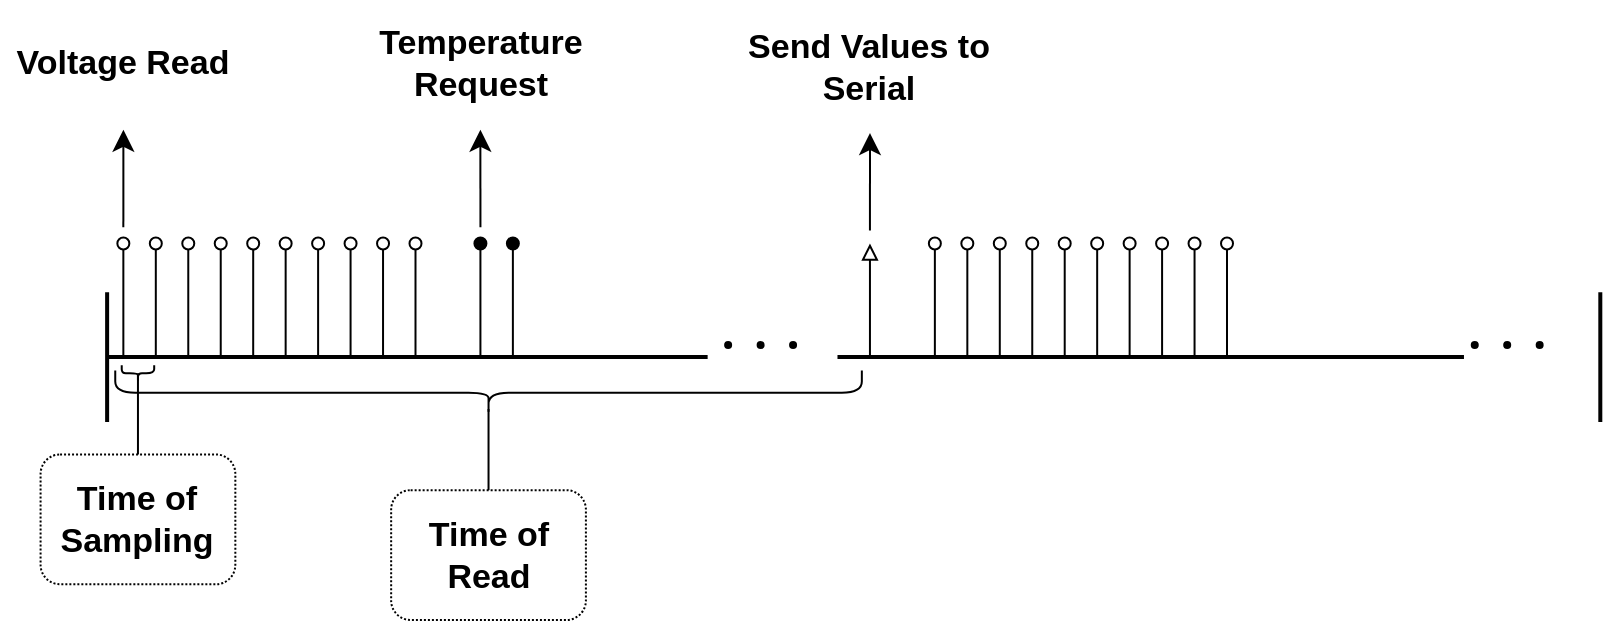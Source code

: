 <mxfile version="24.8.6">
  <diagram name="Página-1" id="GUrDuutOqLoMvuZwz9a1">
    <mxGraphModel dx="1195" dy="622" grid="1" gridSize="10" guides="1" tooltips="1" connect="1" arrows="1" fold="1" page="1" pageScale="1" pageWidth="827" pageHeight="1169" math="0" shadow="0">
      <root>
        <mxCell id="0" />
        <mxCell id="1" parent="0" />
        <mxCell id="ai9MgEBuzhq0wdES0TkW-4" value="" style="line;strokeWidth=2;direction=south;html=1;" vertex="1" parent="1">
          <mxGeometry x="57.445" y="376.073" width="16.23" height="64.921" as="geometry" />
        </mxCell>
        <mxCell id="ai9MgEBuzhq0wdES0TkW-13" value="" style="line;strokeWidth=2;html=1;" vertex="1" parent="1">
          <mxGeometry x="65.56" y="400.419" width="300.261" height="16.23" as="geometry" />
        </mxCell>
        <mxCell id="ai9MgEBuzhq0wdES0TkW-25" value="" style="endArrow=oval;html=1;rounded=0;endFill=0;" edge="1" parent="1">
          <mxGeometry width="50" height="50" relative="1" as="geometry">
            <mxPoint x="73.675" y="408.534" as="sourcePoint" />
            <mxPoint x="73.675" y="351.728" as="targetPoint" />
          </mxGeometry>
        </mxCell>
        <mxCell id="ai9MgEBuzhq0wdES0TkW-26" value="" style="endArrow=oval;html=1;rounded=0;endFill=0;" edge="1" parent="1">
          <mxGeometry width="50" height="50" relative="1" as="geometry">
            <mxPoint x="89.906" y="408.534" as="sourcePoint" />
            <mxPoint x="89.906" y="351.728" as="targetPoint" />
          </mxGeometry>
        </mxCell>
        <mxCell id="ai9MgEBuzhq0wdES0TkW-27" value="" style="endArrow=oval;html=1;rounded=0;endFill=0;" edge="1" parent="1">
          <mxGeometry width="50" height="50" relative="1" as="geometry">
            <mxPoint x="106.136" y="408.534" as="sourcePoint" />
            <mxPoint x="106.136" y="351.728" as="targetPoint" />
          </mxGeometry>
        </mxCell>
        <mxCell id="ai9MgEBuzhq0wdES0TkW-28" value="" style="endArrow=oval;html=1;rounded=0;endFill=0;" edge="1" parent="1">
          <mxGeometry width="50" height="50" relative="1" as="geometry">
            <mxPoint x="122.366" y="408.534" as="sourcePoint" />
            <mxPoint x="122.366" y="351.728" as="targetPoint" />
          </mxGeometry>
        </mxCell>
        <mxCell id="ai9MgEBuzhq0wdES0TkW-29" value="" style="endArrow=oval;html=1;rounded=0;endFill=0;" edge="1" parent="1">
          <mxGeometry width="50" height="50" relative="1" as="geometry">
            <mxPoint x="138.597" y="408.534" as="sourcePoint" />
            <mxPoint x="138.597" y="351.728" as="targetPoint" />
          </mxGeometry>
        </mxCell>
        <mxCell id="ai9MgEBuzhq0wdES0TkW-30" value="" style="endArrow=oval;html=1;rounded=0;endFill=0;" edge="1" parent="1">
          <mxGeometry width="50" height="50" relative="1" as="geometry">
            <mxPoint x="154.827" y="408.534" as="sourcePoint" />
            <mxPoint x="154.827" y="351.728" as="targetPoint" />
          </mxGeometry>
        </mxCell>
        <mxCell id="ai9MgEBuzhq0wdES0TkW-34" value="" style="endArrow=oval;html=1;rounded=0;endFill=0;" edge="1" parent="1">
          <mxGeometry width="50" height="50" relative="1" as="geometry">
            <mxPoint x="171.057" y="408.534" as="sourcePoint" />
            <mxPoint x="171.057" y="351.728" as="targetPoint" />
          </mxGeometry>
        </mxCell>
        <mxCell id="ai9MgEBuzhq0wdES0TkW-35" value="" style="endArrow=oval;html=1;rounded=0;endFill=0;" edge="1" parent="1">
          <mxGeometry width="50" height="50" relative="1" as="geometry">
            <mxPoint x="187.287" y="408.534" as="sourcePoint" />
            <mxPoint x="187.287" y="351.728" as="targetPoint" />
          </mxGeometry>
        </mxCell>
        <mxCell id="ai9MgEBuzhq0wdES0TkW-36" value="" style="endArrow=oval;html=1;rounded=0;endFill=0;" edge="1" parent="1">
          <mxGeometry width="50" height="50" relative="1" as="geometry">
            <mxPoint x="203.518" y="408.534" as="sourcePoint" />
            <mxPoint x="203.518" y="351.728" as="targetPoint" />
          </mxGeometry>
        </mxCell>
        <mxCell id="ai9MgEBuzhq0wdES0TkW-38" value="" style="endArrow=oval;html=1;rounded=0;endFill=0;" edge="1" parent="1">
          <mxGeometry width="50" height="50" relative="1" as="geometry">
            <mxPoint x="219.748" y="408.534" as="sourcePoint" />
            <mxPoint x="219.748" y="351.728" as="targetPoint" />
          </mxGeometry>
        </mxCell>
        <mxCell id="ai9MgEBuzhq0wdES0TkW-42" value="" style="shape=waypoint;sketch=0;fillStyle=solid;size=6;pointerEvents=1;points=[];fillColor=none;resizable=0;rotatable=0;perimeter=centerPerimeter;snapToPoint=1;strokeWidth=0;" vertex="1" parent="1">
          <mxGeometry x="365.821" y="392.304" width="20" height="20" as="geometry" />
        </mxCell>
        <mxCell id="ai9MgEBuzhq0wdES0TkW-43" value="" style="shape=waypoint;sketch=0;fillStyle=solid;size=6;pointerEvents=1;points=[];fillColor=none;resizable=0;rotatable=0;perimeter=centerPerimeter;snapToPoint=1;strokeWidth=0;" vertex="1" parent="1">
          <mxGeometry x="382.051" y="392.304" width="20" height="20" as="geometry" />
        </mxCell>
        <mxCell id="ai9MgEBuzhq0wdES0TkW-44" value="" style="shape=waypoint;sketch=0;fillStyle=solid;size=6;pointerEvents=1;points=[];fillColor=none;resizable=0;rotatable=0;perimeter=centerPerimeter;snapToPoint=1;strokeWidth=0;" vertex="1" parent="1">
          <mxGeometry x="398.282" y="392.304" width="20" height="20" as="geometry" />
        </mxCell>
        <mxCell id="ai9MgEBuzhq0wdES0TkW-63" value="" style="line;strokeWidth=2;html=1;" vertex="1" parent="1">
          <mxGeometry x="430.742" y="400.419" width="313.245" height="16.23" as="geometry" />
        </mxCell>
        <mxCell id="ai9MgEBuzhq0wdES0TkW-64" value="" style="endArrow=oval;html=1;rounded=0;endFill=0;" edge="1" parent="1">
          <mxGeometry width="50" height="50" relative="1" as="geometry">
            <mxPoint x="479.433" y="408.534" as="sourcePoint" />
            <mxPoint x="479.433" y="351.728" as="targetPoint" />
          </mxGeometry>
        </mxCell>
        <mxCell id="ai9MgEBuzhq0wdES0TkW-65" value="" style="endArrow=oval;html=1;rounded=0;endFill=0;" edge="1" parent="1">
          <mxGeometry width="50" height="50" relative="1" as="geometry">
            <mxPoint x="495.664" y="408.534" as="sourcePoint" />
            <mxPoint x="495.664" y="351.728" as="targetPoint" />
          </mxGeometry>
        </mxCell>
        <mxCell id="ai9MgEBuzhq0wdES0TkW-66" value="" style="endArrow=oval;html=1;rounded=0;endFill=0;" edge="1" parent="1">
          <mxGeometry width="50" height="50" relative="1" as="geometry">
            <mxPoint x="511.894" y="408.534" as="sourcePoint" />
            <mxPoint x="511.894" y="351.728" as="targetPoint" />
          </mxGeometry>
        </mxCell>
        <mxCell id="ai9MgEBuzhq0wdES0TkW-67" value="" style="endArrow=oval;html=1;rounded=0;endFill=0;" edge="1" parent="1">
          <mxGeometry width="50" height="50" relative="1" as="geometry">
            <mxPoint x="528.124" y="408.534" as="sourcePoint" />
            <mxPoint x="528.124" y="351.728" as="targetPoint" />
          </mxGeometry>
        </mxCell>
        <mxCell id="ai9MgEBuzhq0wdES0TkW-68" value="" style="endArrow=oval;html=1;rounded=0;endFill=0;" edge="1" parent="1">
          <mxGeometry width="50" height="50" relative="1" as="geometry">
            <mxPoint x="544.355" y="408.534" as="sourcePoint" />
            <mxPoint x="544.355" y="351.728" as="targetPoint" />
          </mxGeometry>
        </mxCell>
        <mxCell id="ai9MgEBuzhq0wdES0TkW-69" value="" style="endArrow=oval;html=1;rounded=0;endFill=0;" edge="1" parent="1">
          <mxGeometry width="50" height="50" relative="1" as="geometry">
            <mxPoint x="560.585" y="408.534" as="sourcePoint" />
            <mxPoint x="560.585" y="351.728" as="targetPoint" />
          </mxGeometry>
        </mxCell>
        <mxCell id="ai9MgEBuzhq0wdES0TkW-70" value="" style="endArrow=oval;html=1;rounded=0;endFill=0;" edge="1" parent="1">
          <mxGeometry width="50" height="50" relative="1" as="geometry">
            <mxPoint x="576.815" y="408.534" as="sourcePoint" />
            <mxPoint x="576.815" y="351.728" as="targetPoint" />
          </mxGeometry>
        </mxCell>
        <mxCell id="ai9MgEBuzhq0wdES0TkW-71" value="" style="endArrow=oval;html=1;rounded=0;endFill=0;" edge="1" parent="1">
          <mxGeometry width="50" height="50" relative="1" as="geometry">
            <mxPoint x="593.046" y="408.534" as="sourcePoint" />
            <mxPoint x="593.046" y="351.728" as="targetPoint" />
          </mxGeometry>
        </mxCell>
        <mxCell id="ai9MgEBuzhq0wdES0TkW-72" value="" style="endArrow=oval;html=1;rounded=0;endFill=0;" edge="1" parent="1">
          <mxGeometry width="50" height="50" relative="1" as="geometry">
            <mxPoint x="609.276" y="408.534" as="sourcePoint" />
            <mxPoint x="609.276" y="351.728" as="targetPoint" />
          </mxGeometry>
        </mxCell>
        <mxCell id="ai9MgEBuzhq0wdES0TkW-73" value="" style="endArrow=oval;html=1;rounded=0;endFill=0;" edge="1" parent="1">
          <mxGeometry width="50" height="50" relative="1" as="geometry">
            <mxPoint x="625.506" y="408.534" as="sourcePoint" />
            <mxPoint x="625.506" y="351.728" as="targetPoint" />
          </mxGeometry>
        </mxCell>
        <mxCell id="ai9MgEBuzhq0wdES0TkW-74" value="" style="shape=waypoint;sketch=0;fillStyle=solid;size=6;pointerEvents=1;points=[];fillColor=none;resizable=0;rotatable=0;perimeter=centerPerimeter;snapToPoint=1;strokeWidth=0;" vertex="1" parent="1">
          <mxGeometry x="739.118" y="392.304" width="20" height="20" as="geometry" />
        </mxCell>
        <mxCell id="ai9MgEBuzhq0wdES0TkW-75" value="" style="shape=waypoint;sketch=0;fillStyle=solid;size=6;pointerEvents=1;points=[];fillColor=none;resizable=0;rotatable=0;perimeter=centerPerimeter;snapToPoint=1;strokeWidth=0;" vertex="1" parent="1">
          <mxGeometry x="755.349" y="392.304" width="20" height="20" as="geometry" />
        </mxCell>
        <mxCell id="ai9MgEBuzhq0wdES0TkW-76" value="" style="shape=waypoint;sketch=0;fillStyle=solid;size=6;pointerEvents=1;points=[];fillColor=none;resizable=0;rotatable=0;perimeter=centerPerimeter;snapToPoint=1;strokeWidth=0;" vertex="1" parent="1">
          <mxGeometry x="771.579" y="392.304" width="20" height="20" as="geometry" />
        </mxCell>
        <mxCell id="ai9MgEBuzhq0wdES0TkW-77" value="" style="line;strokeWidth=2;direction=south;html=1;" vertex="1" parent="1">
          <mxGeometry x="804.04" y="376.073" width="16.23" height="64.921" as="geometry" />
        </mxCell>
        <mxCell id="ai9MgEBuzhq0wdES0TkW-78" value="Time of Sampling" style="text;html=1;align=center;verticalAlign=middle;whiteSpace=wrap;rounded=1;fontStyle=1;fillColor=none;gradientColor=none;strokeColor=default;dashed=1;dashPattern=1 1;perimeterSpacing=0;glass=0;shadow=0;fontSize=17;" vertex="1" parent="1">
          <mxGeometry x="32.288" y="457.225" width="97.382" height="64.921" as="geometry" />
        </mxCell>
        <mxCell id="ai9MgEBuzhq0wdES0TkW-79" value="" style="shape=curlyBracket;whiteSpace=wrap;html=1;rounded=1;flipH=1;labelPosition=right;verticalLabelPosition=middle;align=left;verticalAlign=middle;rotation=90;" vertex="1" parent="1">
          <mxGeometry x="76.921" y="408.534" width="8.115" height="16.23" as="geometry" />
        </mxCell>
        <mxCell id="ai9MgEBuzhq0wdES0TkW-80" value="" style="line;strokeWidth=1;direction=south;html=1;" vertex="1" parent="1">
          <mxGeometry x="72.864" y="416.649" width="16.23" height="40.576" as="geometry" />
        </mxCell>
        <mxCell id="ai9MgEBuzhq0wdES0TkW-81" value="" style="edgeStyle=segmentEdgeStyle;endArrow=classic;html=1;curved=0;rounded=0;endSize=8;startSize=8;" edge="1" parent="1">
          <mxGeometry width="50" height="50" relative="1" as="geometry">
            <mxPoint x="73.675" y="343.613" as="sourcePoint" />
            <mxPoint x="73.675" y="294.921" as="targetPoint" />
            <Array as="points">
              <mxPoint x="73.675" y="294.921" />
              <mxPoint x="73.675" y="294.921" />
            </Array>
          </mxGeometry>
        </mxCell>
        <mxCell id="ai9MgEBuzhq0wdES0TkW-82" value="Voltage Read" style="text;strokeColor=none;fillColor=none;html=1;fontSize=17;fontStyle=1;verticalAlign=middle;align=center;whiteSpace=wrap;" vertex="1" parent="1">
          <mxGeometry x="12" y="230" width="122.539" height="64.921" as="geometry" />
        </mxCell>
        <mxCell id="ai9MgEBuzhq0wdES0TkW-83" value="" style="endArrow=oval;html=1;rounded=0;endFill=1;" edge="1" parent="1">
          <mxGeometry width="50" height="50" relative="1" as="geometry">
            <mxPoint x="252.209" y="408.534" as="sourcePoint" />
            <mxPoint x="252.209" y="351.728" as="targetPoint" />
          </mxGeometry>
        </mxCell>
        <mxCell id="ai9MgEBuzhq0wdES0TkW-84" value="" style="endArrow=oval;html=1;rounded=0;endFill=1;" edge="1" parent="1">
          <mxGeometry width="50" height="50" relative="1" as="geometry">
            <mxPoint x="268.439" y="408.534" as="sourcePoint" />
            <mxPoint x="268.439" y="351.728" as="targetPoint" />
          </mxGeometry>
        </mxCell>
        <mxCell id="ai9MgEBuzhq0wdES0TkW-85" value="" style="edgeStyle=segmentEdgeStyle;endArrow=classic;html=1;curved=0;rounded=0;endSize=8;startSize=8;" edge="1" parent="1">
          <mxGeometry width="50" height="50" relative="1" as="geometry">
            <mxPoint x="252.209" y="343.613" as="sourcePoint" />
            <mxPoint x="252.209" y="294.921" as="targetPoint" />
            <Array as="points">
              <mxPoint x="252.209" y="294.921" />
              <mxPoint x="252.209" y="294.921" />
            </Array>
          </mxGeometry>
        </mxCell>
        <mxCell id="ai9MgEBuzhq0wdES0TkW-86" value="Temperature Request" style="text;strokeColor=none;fillColor=none;html=1;fontSize=17;fontStyle=1;verticalAlign=middle;align=center;horizontal=1;whiteSpace=wrap;" vertex="1" parent="1">
          <mxGeometry x="190.534" y="230" width="122.539" height="64.921" as="geometry" />
        </mxCell>
        <mxCell id="ai9MgEBuzhq0wdES0TkW-89" value="Time of Read" style="text;html=1;align=center;verticalAlign=middle;whiteSpace=wrap;rounded=1;fontStyle=1;fillColor=none;gradientColor=none;strokeColor=default;dashed=1;dashPattern=1 1;perimeterSpacing=0;glass=0;shadow=0;fontSize=17;" vertex="1" parent="1">
          <mxGeometry x="207.575" y="475.079" width="97.382" height="64.921" as="geometry" />
        </mxCell>
        <mxCell id="ai9MgEBuzhq0wdES0TkW-90" value="" style="shape=curlyBracket;whiteSpace=wrap;html=1;rounded=1;flipH=1;labelPosition=right;verticalLabelPosition=middle;align=left;verticalAlign=middle;rotation=90;" vertex="1" parent="1">
          <mxGeometry x="245.116" y="239.738" width="22.317" height="373.298" as="geometry" />
        </mxCell>
        <mxCell id="ai9MgEBuzhq0wdES0TkW-91" value="" style="line;strokeWidth=1;direction=south;html=1;" vertex="1" parent="1">
          <mxGeometry x="248.151" y="434.503" width="16.23" height="40.576" as="geometry" />
        </mxCell>
        <mxCell id="ai9MgEBuzhq0wdES0TkW-92" value="" style="endArrow=block;html=1;rounded=0;endFill=0;" edge="1" parent="1">
          <mxGeometry width="50" height="50" relative="1" as="geometry">
            <mxPoint x="446.973" y="408.534" as="sourcePoint" />
            <mxPoint x="446.973" y="351.728" as="targetPoint" />
          </mxGeometry>
        </mxCell>
        <mxCell id="ai9MgEBuzhq0wdES0TkW-93" value="" style="edgeStyle=segmentEdgeStyle;endArrow=classic;html=1;curved=0;rounded=0;endSize=8;startSize=8;" edge="1" parent="1">
          <mxGeometry width="50" height="50" relative="1" as="geometry">
            <mxPoint x="446.973" y="345.236" as="sourcePoint" />
            <mxPoint x="446.973" y="296.545" as="targetPoint" />
            <Array as="points">
              <mxPoint x="446.973" y="296.545" />
              <mxPoint x="446.973" y="296.545" />
            </Array>
          </mxGeometry>
        </mxCell>
        <mxCell id="ai9MgEBuzhq0wdES0TkW-94" value="Send Values to Serial" style="text;strokeColor=none;fillColor=none;html=1;fontSize=17;fontStyle=1;verticalAlign=middle;align=center;whiteSpace=wrap;" vertex="1" parent="1">
          <mxGeometry x="385.297" y="231.623" width="122.539" height="64.921" as="geometry" />
        </mxCell>
      </root>
    </mxGraphModel>
  </diagram>
</mxfile>

